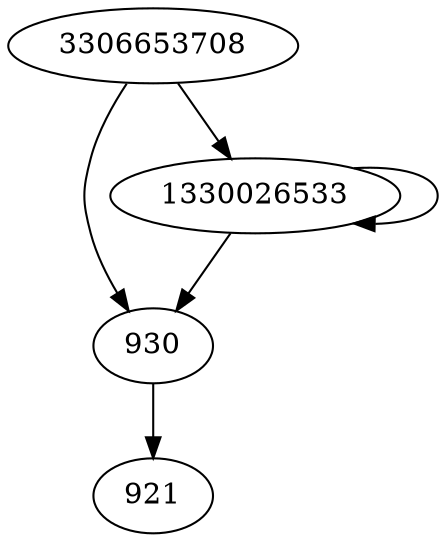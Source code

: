 digraph  {
921;
930;
3306653708;
1330026533;
930 -> 921;
3306653708 -> 930;
3306653708 -> 1330026533;
1330026533 -> 930;
1330026533 -> 1330026533;
}
